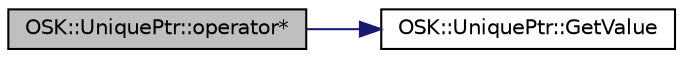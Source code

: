 digraph "OSK::UniquePtr::operator*"
{
 // LATEX_PDF_SIZE
  edge [fontname="Helvetica",fontsize="10",labelfontname="Helvetica",labelfontsize="10"];
  node [fontname="Helvetica",fontsize="10",shape=record];
  rankdir="LR";
  Node1 [label="OSK::UniquePtr::operator*",height=0.2,width=0.4,color="black", fillcolor="grey75", style="filled", fontcolor="black",tooltip="Devuelve el valor apuntado por el puntero."];
  Node1 -> Node2 [color="midnightblue",fontsize="10",style="solid",fontname="Helvetica"];
  Node2 [label="OSK::UniquePtr::GetValue",height=0.2,width=0.4,color="black", fillcolor="white", style="filled",URL="$class_o_s_k_1_1_unique_ptr.html#ae444e352257effada8e79f33d1953023",tooltip="Devuelve el valor apuntado por el puntero."];
}
